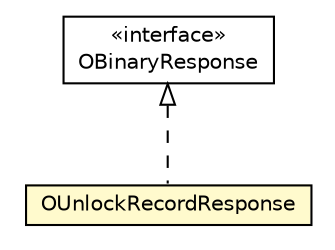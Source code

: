 #!/usr/local/bin/dot
#
# Class diagram 
# Generated by UMLGraph version R5_6-24-gf6e263 (http://www.umlgraph.org/)
#

digraph G {
	edge [fontname="Helvetica",fontsize=10,labelfontname="Helvetica",labelfontsize=10];
	node [fontname="Helvetica",fontsize=10,shape=plaintext];
	nodesep=0.25;
	ranksep=0.5;
	// com.orientechnologies.orient.client.remote.OBinaryResponse
	c7727453 [label=<<table title="com.orientechnologies.orient.client.remote.OBinaryResponse" border="0" cellborder="1" cellspacing="0" cellpadding="2" port="p" href="../OBinaryResponse.html">
		<tr><td><table border="0" cellspacing="0" cellpadding="1">
<tr><td align="center" balign="center"> &#171;interface&#187; </td></tr>
<tr><td align="center" balign="center"> OBinaryResponse </td></tr>
		</table></td></tr>
		</table>>, URL="../OBinaryResponse.html", fontname="Helvetica", fontcolor="black", fontsize=10.0];
	// com.orientechnologies.orient.client.remote.message.OUnlockRecordResponse
	c7727621 [label=<<table title="com.orientechnologies.orient.client.remote.message.OUnlockRecordResponse" border="0" cellborder="1" cellspacing="0" cellpadding="2" port="p" bgcolor="lemonChiffon" href="./OUnlockRecordResponse.html">
		<tr><td><table border="0" cellspacing="0" cellpadding="1">
<tr><td align="center" balign="center"> OUnlockRecordResponse </td></tr>
		</table></td></tr>
		</table>>, URL="./OUnlockRecordResponse.html", fontname="Helvetica", fontcolor="black", fontsize=10.0];
	//com.orientechnologies.orient.client.remote.message.OUnlockRecordResponse implements com.orientechnologies.orient.client.remote.OBinaryResponse
	c7727453:p -> c7727621:p [dir=back,arrowtail=empty,style=dashed];
}

